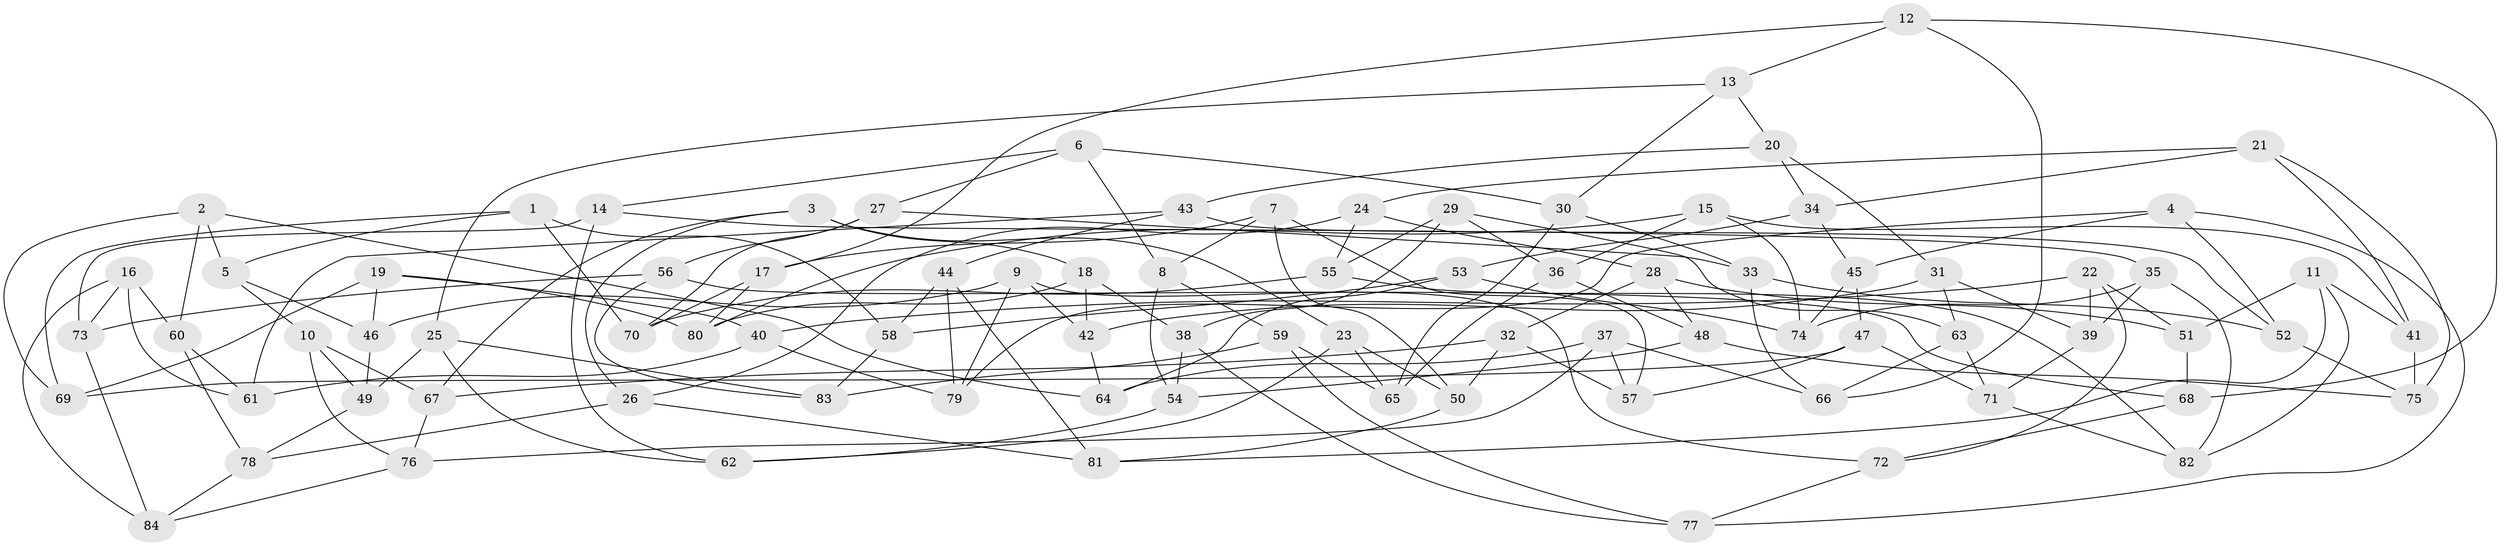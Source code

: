 // Generated by graph-tools (version 1.1) at 2025/16/03/09/25 04:16:17]
// undirected, 84 vertices, 168 edges
graph export_dot {
graph [start="1"]
  node [color=gray90,style=filled];
  1;
  2;
  3;
  4;
  5;
  6;
  7;
  8;
  9;
  10;
  11;
  12;
  13;
  14;
  15;
  16;
  17;
  18;
  19;
  20;
  21;
  22;
  23;
  24;
  25;
  26;
  27;
  28;
  29;
  30;
  31;
  32;
  33;
  34;
  35;
  36;
  37;
  38;
  39;
  40;
  41;
  42;
  43;
  44;
  45;
  46;
  47;
  48;
  49;
  50;
  51;
  52;
  53;
  54;
  55;
  56;
  57;
  58;
  59;
  60;
  61;
  62;
  63;
  64;
  65;
  66;
  67;
  68;
  69;
  70;
  71;
  72;
  73;
  74;
  75;
  76;
  77;
  78;
  79;
  80;
  81;
  82;
  83;
  84;
  1 -- 69;
  1 -- 5;
  1 -- 58;
  1 -- 70;
  2 -- 5;
  2 -- 69;
  2 -- 60;
  2 -- 64;
  3 -- 26;
  3 -- 67;
  3 -- 18;
  3 -- 23;
  4 -- 52;
  4 -- 79;
  4 -- 77;
  4 -- 45;
  5 -- 10;
  5 -- 46;
  6 -- 27;
  6 -- 8;
  6 -- 14;
  6 -- 30;
  7 -- 57;
  7 -- 17;
  7 -- 50;
  7 -- 8;
  8 -- 59;
  8 -- 54;
  9 -- 42;
  9 -- 79;
  9 -- 46;
  9 -- 72;
  10 -- 67;
  10 -- 49;
  10 -- 76;
  11 -- 51;
  11 -- 81;
  11 -- 82;
  11 -- 41;
  12 -- 66;
  12 -- 68;
  12 -- 17;
  12 -- 13;
  13 -- 30;
  13 -- 25;
  13 -- 20;
  14 -- 73;
  14 -- 35;
  14 -- 62;
  15 -- 41;
  15 -- 36;
  15 -- 74;
  15 -- 80;
  16 -- 73;
  16 -- 61;
  16 -- 84;
  16 -- 60;
  17 -- 80;
  17 -- 70;
  18 -- 38;
  18 -- 42;
  18 -- 80;
  19 -- 80;
  19 -- 69;
  19 -- 40;
  19 -- 46;
  20 -- 31;
  20 -- 34;
  20 -- 43;
  21 -- 41;
  21 -- 75;
  21 -- 34;
  21 -- 24;
  22 -- 72;
  22 -- 39;
  22 -- 40;
  22 -- 51;
  23 -- 62;
  23 -- 65;
  23 -- 50;
  24 -- 28;
  24 -- 26;
  24 -- 55;
  25 -- 83;
  25 -- 49;
  25 -- 62;
  26 -- 78;
  26 -- 81;
  27 -- 70;
  27 -- 56;
  27 -- 33;
  28 -- 32;
  28 -- 48;
  28 -- 51;
  29 -- 55;
  29 -- 63;
  29 -- 36;
  29 -- 38;
  30 -- 65;
  30 -- 33;
  31 -- 39;
  31 -- 63;
  31 -- 42;
  32 -- 50;
  32 -- 57;
  32 -- 67;
  33 -- 52;
  33 -- 66;
  34 -- 45;
  34 -- 53;
  35 -- 39;
  35 -- 82;
  35 -- 74;
  36 -- 48;
  36 -- 65;
  37 -- 57;
  37 -- 66;
  37 -- 76;
  37 -- 64;
  38 -- 77;
  38 -- 54;
  39 -- 71;
  40 -- 79;
  40 -- 61;
  41 -- 75;
  42 -- 64;
  43 -- 44;
  43 -- 61;
  43 -- 52;
  44 -- 79;
  44 -- 58;
  44 -- 81;
  45 -- 47;
  45 -- 74;
  46 -- 49;
  47 -- 69;
  47 -- 71;
  47 -- 57;
  48 -- 75;
  48 -- 54;
  49 -- 78;
  50 -- 81;
  51 -- 68;
  52 -- 75;
  53 -- 64;
  53 -- 74;
  53 -- 58;
  54 -- 62;
  55 -- 82;
  55 -- 70;
  56 -- 68;
  56 -- 83;
  56 -- 73;
  58 -- 83;
  59 -- 77;
  59 -- 83;
  59 -- 65;
  60 -- 78;
  60 -- 61;
  63 -- 71;
  63 -- 66;
  67 -- 76;
  68 -- 72;
  71 -- 82;
  72 -- 77;
  73 -- 84;
  76 -- 84;
  78 -- 84;
}
